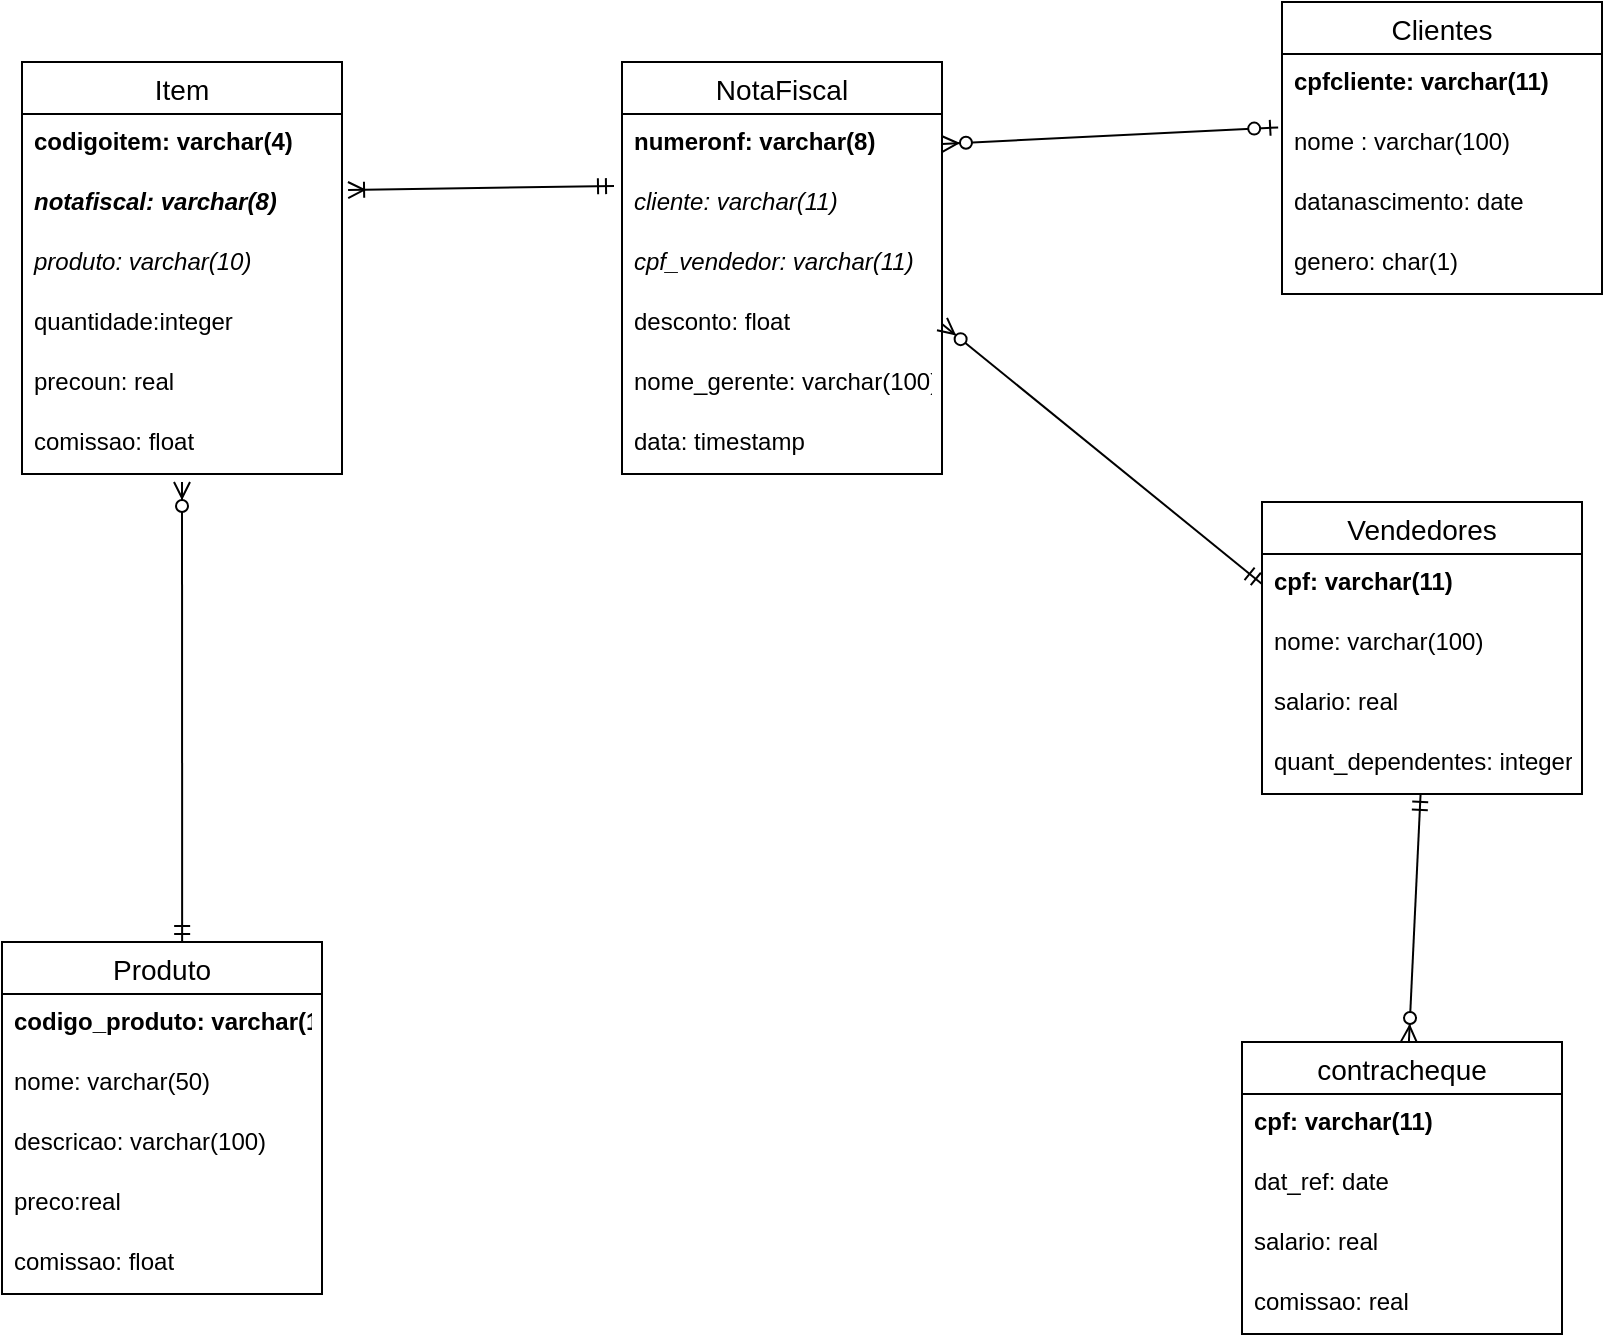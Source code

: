 <mxfile version="15.2.7" type="device"><diagram id="1UqodRJUmIszSwC_Yz-H" name="Página-1"><mxGraphModel dx="1094" dy="770" grid="1" gridSize="10" guides="1" tooltips="1" connect="1" arrows="1" fold="1" page="1" pageScale="1" pageWidth="827" pageHeight="1169" math="0" shadow="0"><root><mxCell id="0"/><mxCell id="1" parent="0"/><mxCell id="3DOTURx61ERf75SsH8OE-1" value="Clientes" style="swimlane;fontStyle=0;childLayout=stackLayout;horizontal=1;startSize=26;horizontalStack=0;resizeParent=1;resizeParentMax=0;resizeLast=0;collapsible=1;marginBottom=0;align=center;fontSize=14;" parent="1" vertex="1"><mxGeometry x="700" y="20" width="160" height="146" as="geometry"/></mxCell><mxCell id="3DOTURx61ERf75SsH8OE-2" value="cpfcliente: varchar(11)" style="text;strokeColor=none;fillColor=none;spacingLeft=4;spacingRight=4;overflow=hidden;rotatable=0;points=[[0,0.5],[1,0.5]];portConstraint=eastwest;fontSize=12;fontStyle=1" parent="3DOTURx61ERf75SsH8OE-1" vertex="1"><mxGeometry y="26" width="160" height="30" as="geometry"/></mxCell><mxCell id="3DOTURx61ERf75SsH8OE-3" value="nome : varchar(100)" style="text;strokeColor=none;fillColor=none;spacingLeft=4;spacingRight=4;overflow=hidden;rotatable=0;points=[[0,0.5],[1,0.5]];portConstraint=eastwest;fontSize=12;" parent="3DOTURx61ERf75SsH8OE-1" vertex="1"><mxGeometry y="56" width="160" height="30" as="geometry"/></mxCell><mxCell id="3DOTURx61ERf75SsH8OE-4" value="datanascimento: date" style="text;strokeColor=none;fillColor=none;spacingLeft=4;spacingRight=4;overflow=hidden;rotatable=0;points=[[0,0.5],[1,0.5]];portConstraint=eastwest;fontSize=12;" parent="3DOTURx61ERf75SsH8OE-1" vertex="1"><mxGeometry y="86" width="160" height="30" as="geometry"/></mxCell><mxCell id="3DOTURx61ERf75SsH8OE-47" value="genero: char(1)" style="text;strokeColor=none;fillColor=none;spacingLeft=4;spacingRight=4;overflow=hidden;rotatable=0;points=[[0,0.5],[1,0.5]];portConstraint=eastwest;fontSize=12;" parent="3DOTURx61ERf75SsH8OE-1" vertex="1"><mxGeometry y="116" width="160" height="30" as="geometry"/></mxCell><mxCell id="3DOTURx61ERf75SsH8OE-5" value="NotaFiscal" style="swimlane;fontStyle=0;childLayout=stackLayout;horizontal=1;startSize=26;horizontalStack=0;resizeParent=1;resizeParentMax=0;resizeLast=0;collapsible=1;marginBottom=0;align=center;fontSize=14;" parent="1" vertex="1"><mxGeometry x="370" y="50" width="160" height="206" as="geometry"/></mxCell><mxCell id="3DOTURx61ERf75SsH8OE-6" value="numeronf: varchar(8)" style="text;strokeColor=none;fillColor=none;spacingLeft=4;spacingRight=4;overflow=hidden;rotatable=0;points=[[0,0.5],[1,0.5]];portConstraint=eastwest;fontSize=12;fontStyle=1" parent="3DOTURx61ERf75SsH8OE-5" vertex="1"><mxGeometry y="26" width="160" height="30" as="geometry"/></mxCell><mxCell id="3DOTURx61ERf75SsH8OE-7" value="cliente: varchar(11)" style="text;strokeColor=none;fillColor=none;spacingLeft=4;spacingRight=4;overflow=hidden;rotatable=0;points=[[0,0.5],[1,0.5]];portConstraint=eastwest;fontSize=12;fontStyle=2" parent="3DOTURx61ERf75SsH8OE-5" vertex="1"><mxGeometry y="56" width="160" height="30" as="geometry"/></mxCell><mxCell id="3DOTURx61ERf75SsH8OE-8" value="cpf_vendedor: varchar(11)" style="text;strokeColor=none;fillColor=none;spacingLeft=4;spacingRight=4;overflow=hidden;rotatable=0;points=[[0,0.5],[1,0.5]];portConstraint=eastwest;fontSize=12;fontStyle=2" parent="3DOTURx61ERf75SsH8OE-5" vertex="1"><mxGeometry y="86" width="160" height="30" as="geometry"/></mxCell><mxCell id="efNVkt1l4iuSYuPqZu3Y-14" value="desconto: float" style="text;strokeColor=none;fillColor=none;spacingLeft=4;spacingRight=4;overflow=hidden;rotatable=0;points=[[0,0.5],[1,0.5]];portConstraint=eastwest;fontSize=12;" parent="3DOTURx61ERf75SsH8OE-5" vertex="1"><mxGeometry y="116" width="160" height="30" as="geometry"/></mxCell><mxCell id="efNVkt1l4iuSYuPqZu3Y-15" value="nome_gerente: varchar(100)" style="text;strokeColor=none;fillColor=none;spacingLeft=4;spacingRight=4;overflow=hidden;rotatable=0;points=[[0,0.5],[1,0.5]];portConstraint=eastwest;fontSize=12;" parent="3DOTURx61ERf75SsH8OE-5" vertex="1"><mxGeometry y="146" width="160" height="30" as="geometry"/></mxCell><mxCell id="efNVkt1l4iuSYuPqZu3Y-24" value="data: timestamp" style="text;strokeColor=none;fillColor=none;spacingLeft=4;spacingRight=4;overflow=hidden;rotatable=0;points=[[0,0.5],[1,0.5]];portConstraint=eastwest;fontSize=12;" parent="3DOTURx61ERf75SsH8OE-5" vertex="1"><mxGeometry y="176" width="160" height="30" as="geometry"/></mxCell><mxCell id="3DOTURx61ERf75SsH8OE-9" value="Item" style="swimlane;fontStyle=0;childLayout=stackLayout;horizontal=1;startSize=26;horizontalStack=0;resizeParent=1;resizeParentMax=0;resizeLast=0;collapsible=1;marginBottom=0;align=center;fontSize=14;" parent="1" vertex="1"><mxGeometry x="70" y="50" width="160" height="206" as="geometry"/></mxCell><mxCell id="3DOTURx61ERf75SsH8OE-11" value="codigoitem: varchar(4)" style="text;strokeColor=none;fillColor=none;spacingLeft=4;spacingRight=4;overflow=hidden;rotatable=0;points=[[0,0.5],[1,0.5]];portConstraint=eastwest;fontSize=12;fontStyle=1" parent="3DOTURx61ERf75SsH8OE-9" vertex="1"><mxGeometry y="26" width="160" height="30" as="geometry"/></mxCell><mxCell id="3DOTURx61ERf75SsH8OE-10" value="notafiscal: varchar(8)" style="text;strokeColor=none;fillColor=none;spacingLeft=4;spacingRight=4;overflow=hidden;rotatable=0;points=[[0,0.5],[1,0.5]];portConstraint=eastwest;fontSize=12;fontStyle=3" parent="3DOTURx61ERf75SsH8OE-9" vertex="1"><mxGeometry y="56" width="160" height="30" as="geometry"/></mxCell><mxCell id="3DOTURx61ERf75SsH8OE-12" value="produto: varchar(10)" style="text;strokeColor=none;fillColor=none;spacingLeft=4;spacingRight=4;overflow=hidden;rotatable=0;points=[[0,0.5],[1,0.5]];portConstraint=eastwest;fontSize=12;fontStyle=2" parent="3DOTURx61ERf75SsH8OE-9" vertex="1"><mxGeometry y="86" width="160" height="30" as="geometry"/></mxCell><mxCell id="3DOTURx61ERf75SsH8OE-44" value="quantidade:integer" style="text;strokeColor=none;fillColor=none;spacingLeft=4;spacingRight=4;overflow=hidden;rotatable=0;points=[[0,0.5],[1,0.5]];portConstraint=eastwest;fontSize=12;" parent="3DOTURx61ERf75SsH8OE-9" vertex="1"><mxGeometry y="116" width="160" height="30" as="geometry"/></mxCell><mxCell id="tVeqPakewkW00LoPrwZj-1" value="precoun: real" style="text;strokeColor=none;fillColor=none;spacingLeft=4;spacingRight=4;overflow=hidden;rotatable=0;points=[[0,0.5],[1,0.5]];portConstraint=eastwest;fontSize=12;" parent="3DOTURx61ERf75SsH8OE-9" vertex="1"><mxGeometry y="146" width="160" height="30" as="geometry"/></mxCell><mxCell id="Nt7nc_8vD5mRklwG8-Ct-1" value="comissao: float" style="text;strokeColor=none;fillColor=none;spacingLeft=4;spacingRight=4;overflow=hidden;rotatable=0;points=[[0,0.5],[1,0.5]];portConstraint=eastwest;fontSize=12;" vertex="1" parent="3DOTURx61ERf75SsH8OE-9"><mxGeometry y="176" width="160" height="30" as="geometry"/></mxCell><mxCell id="3DOTURx61ERf75SsH8OE-21" value="contracheque" style="swimlane;fontStyle=0;childLayout=stackLayout;horizontal=1;startSize=26;horizontalStack=0;resizeParent=1;resizeParentMax=0;resizeLast=0;collapsible=1;marginBottom=0;align=center;fontSize=14;" parent="1" vertex="1"><mxGeometry x="680" y="540" width="160" height="146" as="geometry"/></mxCell><mxCell id="3DOTURx61ERf75SsH8OE-22" value="cpf: varchar(11)" style="text;strokeColor=none;fillColor=none;spacingLeft=4;spacingRight=4;overflow=hidden;rotatable=0;points=[[0,0.5],[1,0.5]];portConstraint=eastwest;fontSize=12;fontStyle=1" parent="3DOTURx61ERf75SsH8OE-21" vertex="1"><mxGeometry y="26" width="160" height="30" as="geometry"/></mxCell><mxCell id="3DOTURx61ERf75SsH8OE-23" value="dat_ref: date" style="text;strokeColor=none;fillColor=none;spacingLeft=4;spacingRight=4;overflow=hidden;rotatable=0;points=[[0,0.5],[1,0.5]];portConstraint=eastwest;fontSize=12;" parent="3DOTURx61ERf75SsH8OE-21" vertex="1"><mxGeometry y="56" width="160" height="30" as="geometry"/></mxCell><mxCell id="efNVkt1l4iuSYuPqZu3Y-26" value="salario: real" style="text;strokeColor=none;fillColor=none;spacingLeft=4;spacingRight=4;overflow=hidden;rotatable=0;points=[[0,0.5],[1,0.5]];portConstraint=eastwest;fontSize=12;" parent="3DOTURx61ERf75SsH8OE-21" vertex="1"><mxGeometry y="86" width="160" height="30" as="geometry"/></mxCell><mxCell id="Vp6SEEdgYYo4U0Sd596w-1" value="comissao: real" style="text;strokeColor=none;fillColor=none;spacingLeft=4;spacingRight=4;overflow=hidden;rotatable=0;points=[[0,0.5],[1,0.5]];portConstraint=eastwest;fontSize=12;" parent="3DOTURx61ERf75SsH8OE-21" vertex="1"><mxGeometry y="116" width="160" height="30" as="geometry"/></mxCell><mxCell id="3DOTURx61ERf75SsH8OE-25" value="Produto" style="swimlane;fontStyle=0;childLayout=stackLayout;horizontal=1;startSize=26;horizontalStack=0;resizeParent=1;resizeParentMax=0;resizeLast=0;collapsible=1;marginBottom=0;align=center;fontSize=14;" parent="1" vertex="1"><mxGeometry x="60" y="490" width="160" height="176" as="geometry"/></mxCell><mxCell id="3DOTURx61ERf75SsH8OE-26" value="codigo_produto: varchar(10)" style="text;strokeColor=none;fillColor=none;spacingLeft=4;spacingRight=4;overflow=hidden;rotatable=0;points=[[0,0.5],[1,0.5]];portConstraint=eastwest;fontSize=12;fontStyle=1" parent="3DOTURx61ERf75SsH8OE-25" vertex="1"><mxGeometry y="26" width="160" height="30" as="geometry"/></mxCell><mxCell id="3DOTURx61ERf75SsH8OE-27" value="nome: varchar(50)" style="text;strokeColor=none;fillColor=none;spacingLeft=4;spacingRight=4;overflow=hidden;rotatable=0;points=[[0,0.5],[1,0.5]];portConstraint=eastwest;fontSize=12;" parent="3DOTURx61ERf75SsH8OE-25" vertex="1"><mxGeometry y="56" width="160" height="30" as="geometry"/></mxCell><mxCell id="3DOTURx61ERf75SsH8OE-28" value="descricao: varchar(100)" style="text;strokeColor=none;fillColor=none;spacingLeft=4;spacingRight=4;overflow=hidden;rotatable=0;points=[[0,0.5],[1,0.5]];portConstraint=eastwest;fontSize=12;" parent="3DOTURx61ERf75SsH8OE-25" vertex="1"><mxGeometry y="86" width="160" height="30" as="geometry"/></mxCell><mxCell id="3DOTURx61ERf75SsH8OE-45" value="preco:real" style="text;strokeColor=none;fillColor=none;spacingLeft=4;spacingRight=4;overflow=hidden;rotatable=0;points=[[0,0.5],[1,0.5]];portConstraint=eastwest;fontSize=12;" parent="3DOTURx61ERf75SsH8OE-25" vertex="1"><mxGeometry y="116" width="160" height="30" as="geometry"/></mxCell><mxCell id="3DOTURx61ERf75SsH8OE-46" value="comissao: float" style="text;strokeColor=none;fillColor=none;spacingLeft=4;spacingRight=4;overflow=hidden;rotatable=0;points=[[0,0.5],[1,0.5]];portConstraint=eastwest;fontSize=12;" parent="3DOTURx61ERf75SsH8OE-25" vertex="1"><mxGeometry y="146" width="160" height="30" as="geometry"/></mxCell><mxCell id="3DOTURx61ERf75SsH8OE-29" value="Vendedores" style="swimlane;fontStyle=0;childLayout=stackLayout;horizontal=1;startSize=26;horizontalStack=0;resizeParent=1;resizeParentMax=0;resizeLast=0;collapsible=1;marginBottom=0;align=center;fontSize=14;" parent="1" vertex="1"><mxGeometry x="690" y="270" width="160" height="146" as="geometry"/></mxCell><mxCell id="3DOTURx61ERf75SsH8OE-30" value="cpf: varchar(11)" style="text;strokeColor=none;fillColor=none;spacingLeft=4;spacingRight=4;overflow=hidden;rotatable=0;points=[[0,0.5],[1,0.5]];portConstraint=eastwest;fontSize=12;fontStyle=1" parent="3DOTURx61ERf75SsH8OE-29" vertex="1"><mxGeometry y="26" width="160" height="30" as="geometry"/></mxCell><mxCell id="3DOTURx61ERf75SsH8OE-31" value="nome: varchar(100)" style="text;strokeColor=none;fillColor=none;spacingLeft=4;spacingRight=4;overflow=hidden;rotatable=0;points=[[0,0.5],[1,0.5]];portConstraint=eastwest;fontSize=12;" parent="3DOTURx61ERf75SsH8OE-29" vertex="1"><mxGeometry y="56" width="160" height="30" as="geometry"/></mxCell><mxCell id="3DOTURx61ERf75SsH8OE-32" value="salario: real" style="text;strokeColor=none;fillColor=none;spacingLeft=4;spacingRight=4;overflow=hidden;rotatable=0;points=[[0,0.5],[1,0.5]];portConstraint=eastwest;fontSize=12;" parent="3DOTURx61ERf75SsH8OE-29" vertex="1"><mxGeometry y="86" width="160" height="30" as="geometry"/></mxCell><mxCell id="efNVkt1l4iuSYuPqZu3Y-23" value="quant_dependentes: integer" style="text;strokeColor=none;fillColor=none;spacingLeft=4;spacingRight=4;overflow=hidden;rotatable=0;points=[[0,0.5],[1,0.5]];portConstraint=eastwest;fontSize=12;" parent="3DOTURx61ERf75SsH8OE-29" vertex="1"><mxGeometry y="116" width="160" height="30" as="geometry"/></mxCell><mxCell id="3DOTURx61ERf75SsH8OE-33" value="" style="fontSize=12;html=1;endArrow=ERzeroToMany;endFill=1;exitX=0.563;exitY=0;exitDx=0;exitDy=0;exitPerimeter=0;startArrow=ERmandOne;startFill=0;" parent="1" source="3DOTURx61ERf75SsH8OE-25" edge="1"><mxGeometry width="100" height="100" relative="1" as="geometry"><mxPoint x="360" y="620" as="sourcePoint"/><mxPoint x="150" y="260" as="targetPoint"/></mxGeometry></mxCell><mxCell id="3DOTURx61ERf75SsH8OE-34" value="" style="fontSize=12;html=1;endArrow=ERoneToMany;endFill=0;exitX=-0.025;exitY=0.2;exitDx=0;exitDy=0;exitPerimeter=0;startArrow=ERmandOne;startFill=0;entryX=1.019;entryY=0.267;entryDx=0;entryDy=0;entryPerimeter=0;" parent="1" source="3DOTURx61ERf75SsH8OE-7" target="3DOTURx61ERf75SsH8OE-10" edge="1"><mxGeometry width="100" height="100" relative="1" as="geometry"><mxPoint x="320.0" y="270.01" as="sourcePoint"/><mxPoint x="313.92" y="160" as="targetPoint"/></mxGeometry></mxCell><mxCell id="3DOTURx61ERf75SsH8OE-36" value="" style="fontSize=12;html=1;endArrow=ERzeroToMany;endFill=1;exitX=0;exitY=0.5;exitDx=0;exitDy=0;startArrow=ERmandOne;startFill=0;entryX=1;entryY=0.5;entryDx=0;entryDy=0;" parent="1" source="3DOTURx61ERf75SsH8OE-30" target="efNVkt1l4iuSYuPqZu3Y-14" edge="1"><mxGeometry width="100" height="100" relative="1" as="geometry"><mxPoint x="300" y="200" as="sourcePoint"/><mxPoint x="308" y="321.99" as="targetPoint"/></mxGeometry></mxCell><mxCell id="3DOTURx61ERf75SsH8OE-43" value="" style="fontSize=12;html=1;endArrow=ERzeroToMany;endFill=1;startArrow=ERzeroToOne;startFill=1;entryX=1;entryY=0.5;entryDx=0;entryDy=0;exitX=-0.012;exitY=0.224;exitDx=0;exitDy=0;exitPerimeter=0;" parent="1" source="3DOTURx61ERf75SsH8OE-3" target="3DOTURx61ERf75SsH8OE-6" edge="1"><mxGeometry width="100" height="100" relative="1" as="geometry"><mxPoint x="490" y="91" as="sourcePoint"/><mxPoint x="603.04" y="220" as="targetPoint"/></mxGeometry></mxCell><mxCell id="efNVkt1l4iuSYuPqZu3Y-22" value="" style="fontSize=12;html=1;endArrow=ERzeroToMany;endFill=1;startArrow=ERmandOne;startFill=0;" parent="1" source="efNVkt1l4iuSYuPqZu3Y-23" target="3DOTURx61ERf75SsH8OE-21" edge="1"><mxGeometry width="100" height="100" relative="1" as="geometry"><mxPoint x="760" y="440" as="sourcePoint"/><mxPoint x="500" y="416" as="targetPoint"/></mxGeometry></mxCell></root></mxGraphModel></diagram></mxfile>
